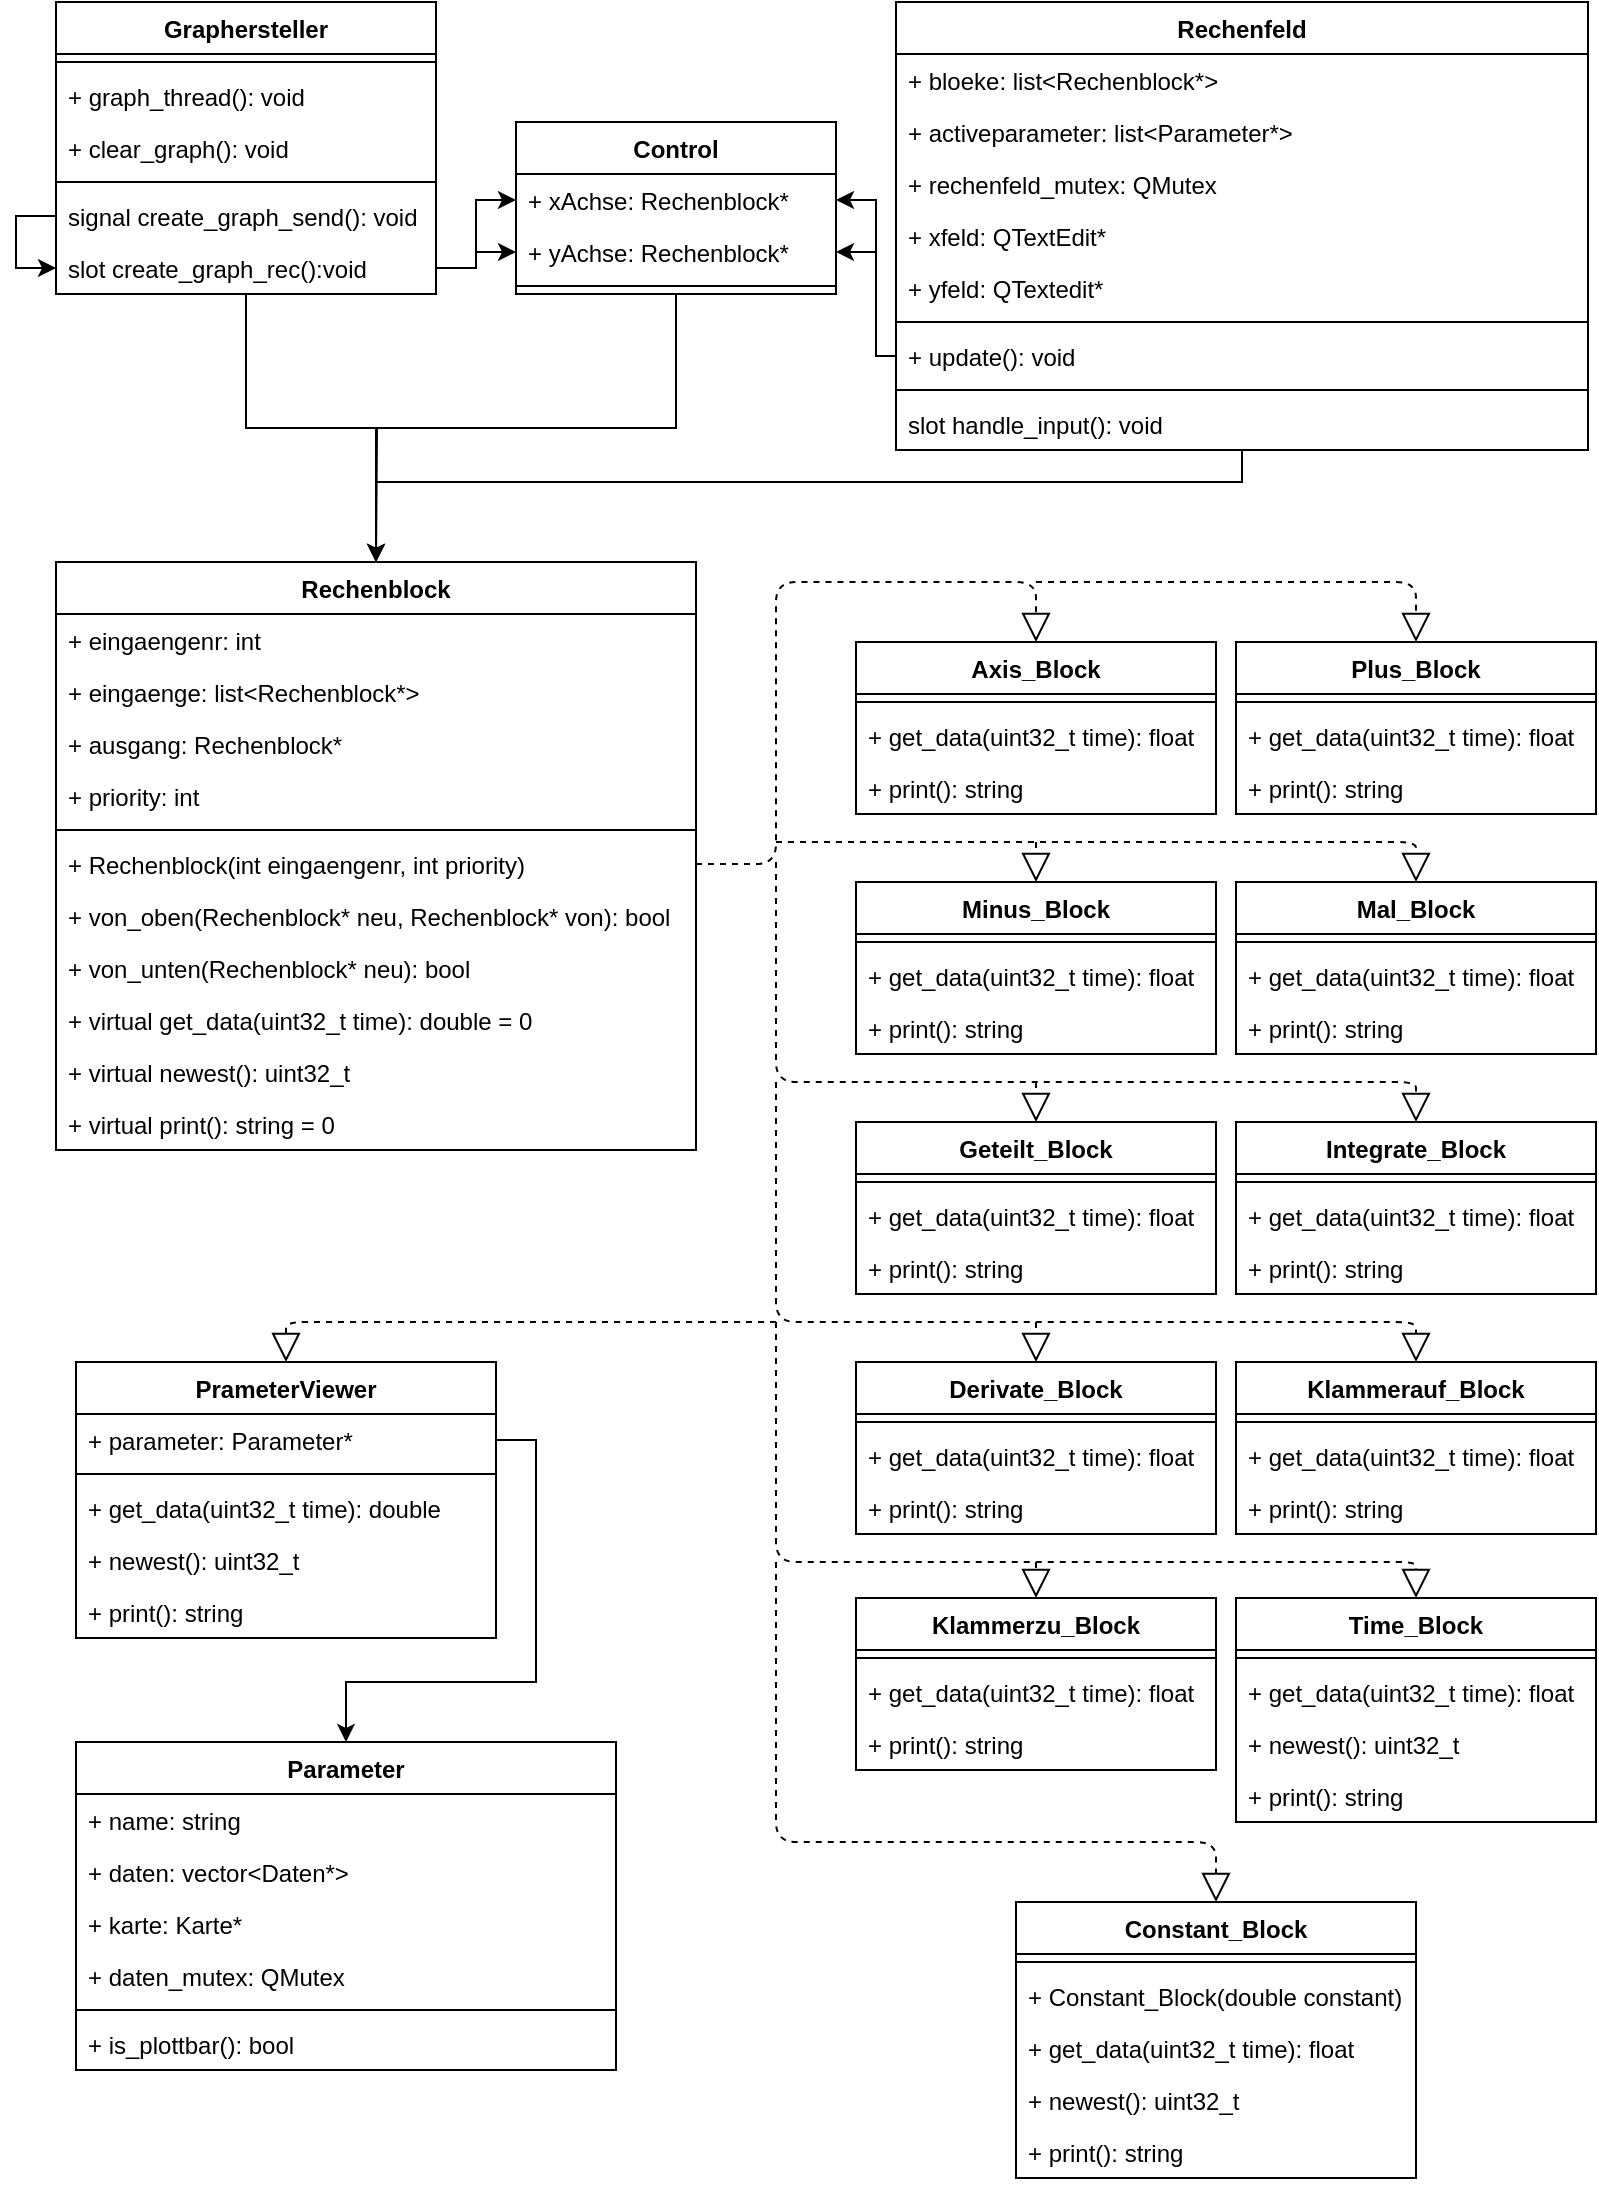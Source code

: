 <mxfile version="13.6.5" type="device"><diagram id="C5RBs43oDa-KdzZeNtuy" name="Page-1"><mxGraphModel dx="3197" dy="1458" grid="1" gridSize="10" guides="1" tooltips="1" connect="1" arrows="1" fold="1" page="1" pageScale="1" pageWidth="827" pageHeight="1169" math="0" shadow="0"><root><mxCell id="WIyWlLk6GJQsqaUBKTNV-0"/><mxCell id="WIyWlLk6GJQsqaUBKTNV-1" parent="WIyWlLk6GJQsqaUBKTNV-0"/><mxCell id="ESOYP-pVh_iLvxQPpPSj-12" style="edgeStyle=orthogonalEdgeStyle;rounded=0;orthogonalLoop=1;jettySize=auto;html=1;entryX=0.5;entryY=0;entryDx=0;entryDy=0;" edge="1" parent="WIyWlLk6GJQsqaUBKTNV-1" source="IA8mLYo22IP26jNkDKue-71" target="IA8mLYo22IP26jNkDKue-170"><mxGeometry relative="1" as="geometry"/></mxCell><mxCell id="IA8mLYo22IP26jNkDKue-71" value="Graphersteller" style="swimlane;fontStyle=1;align=center;verticalAlign=top;childLayout=stackLayout;horizontal=1;startSize=26;horizontalStack=0;resizeParent=1;resizeParentMax=0;resizeLast=0;collapsible=1;marginBottom=0;" parent="WIyWlLk6GJQsqaUBKTNV-1" vertex="1"><mxGeometry x="-800" y="40" width="190" height="146" as="geometry"/></mxCell><mxCell id="IA8mLYo22IP26jNkDKue-73" value="" style="line;strokeWidth=1;fillColor=none;align=left;verticalAlign=middle;spacingTop=-1;spacingLeft=3;spacingRight=3;rotatable=0;labelPosition=right;points=[];portConstraint=eastwest;" parent="IA8mLYo22IP26jNkDKue-71" vertex="1"><mxGeometry y="26" width="190" height="8" as="geometry"/></mxCell><mxCell id="IA8mLYo22IP26jNkDKue-78" value="+ graph_thread(): void" style="text;strokeColor=none;fillColor=none;align=left;verticalAlign=top;spacingLeft=4;spacingRight=4;overflow=hidden;rotatable=0;points=[[0,0.5],[1,0.5]];portConstraint=eastwest;" parent="IA8mLYo22IP26jNkDKue-71" vertex="1"><mxGeometry y="34" width="190" height="26" as="geometry"/></mxCell><mxCell id="IA8mLYo22IP26jNkDKue-74" value="+ clear_graph(): void" style="text;strokeColor=none;fillColor=none;align=left;verticalAlign=top;spacingLeft=4;spacingRight=4;overflow=hidden;rotatable=0;points=[[0,0.5],[1,0.5]];portConstraint=eastwest;" parent="IA8mLYo22IP26jNkDKue-71" vertex="1"><mxGeometry y="60" width="190" height="26" as="geometry"/></mxCell><mxCell id="IA8mLYo22IP26jNkDKue-75" value="" style="line;strokeWidth=1;fillColor=none;align=left;verticalAlign=middle;spacingTop=-1;spacingLeft=3;spacingRight=3;rotatable=0;labelPosition=right;points=[];portConstraint=eastwest;" parent="IA8mLYo22IP26jNkDKue-71" vertex="1"><mxGeometry y="86" width="190" height="8" as="geometry"/></mxCell><mxCell id="ESOYP-pVh_iLvxQPpPSj-6" style="edgeStyle=orthogonalEdgeStyle;rounded=0;orthogonalLoop=1;jettySize=auto;html=1;entryX=0;entryY=0.5;entryDx=0;entryDy=0;" edge="1" parent="IA8mLYo22IP26jNkDKue-71" source="IA8mLYo22IP26jNkDKue-76" target="IA8mLYo22IP26jNkDKue-77"><mxGeometry relative="1" as="geometry"><Array as="points"><mxPoint x="-20" y="107"/><mxPoint x="-20" y="133"/></Array></mxGeometry></mxCell><mxCell id="IA8mLYo22IP26jNkDKue-76" value="signal create_graph_send(): void" style="text;strokeColor=none;fillColor=none;align=left;verticalAlign=top;spacingLeft=4;spacingRight=4;overflow=hidden;rotatable=0;points=[[0,0.5],[1,0.5]];portConstraint=eastwest;" parent="IA8mLYo22IP26jNkDKue-71" vertex="1"><mxGeometry y="94" width="190" height="26" as="geometry"/></mxCell><mxCell id="IA8mLYo22IP26jNkDKue-77" value="slot create_graph_rec():void" style="text;strokeColor=none;fillColor=none;align=left;verticalAlign=top;spacingLeft=4;spacingRight=4;overflow=hidden;rotatable=0;points=[[0,0.5],[1,0.5]];portConstraint=eastwest;" parent="IA8mLYo22IP26jNkDKue-71" vertex="1"><mxGeometry y="120" width="190" height="26" as="geometry"/></mxCell><mxCell id="ESOYP-pVh_iLvxQPpPSj-13" style="edgeStyle=orthogonalEdgeStyle;rounded=0;orthogonalLoop=1;jettySize=auto;html=1;exitX=0.5;exitY=1;exitDx=0;exitDy=0;" edge="1" parent="WIyWlLk6GJQsqaUBKTNV-1" source="ESOYP-pVh_iLvxQPpPSj-0"><mxGeometry relative="1" as="geometry"><mxPoint x="-640" y="320" as="targetPoint"/></mxGeometry></mxCell><mxCell id="ESOYP-pVh_iLvxQPpPSj-0" value="Control" style="swimlane;fontStyle=1;align=center;verticalAlign=top;childLayout=stackLayout;horizontal=1;startSize=26;horizontalStack=0;resizeParent=1;resizeParentMax=0;resizeLast=0;collapsible=1;marginBottom=0;" vertex="1" parent="WIyWlLk6GJQsqaUBKTNV-1"><mxGeometry x="-570" y="100" width="160" height="86" as="geometry"/></mxCell><mxCell id="ESOYP-pVh_iLvxQPpPSj-1" value="+ xAchse: Rechenblock*" style="text;strokeColor=none;fillColor=none;align=left;verticalAlign=top;spacingLeft=4;spacingRight=4;overflow=hidden;rotatable=0;points=[[0,0.5],[1,0.5]];portConstraint=eastwest;" vertex="1" parent="ESOYP-pVh_iLvxQPpPSj-0"><mxGeometry y="26" width="160" height="26" as="geometry"/></mxCell><mxCell id="ESOYP-pVh_iLvxQPpPSj-4" value="+ yAchse: Rechenblock*" style="text;strokeColor=none;fillColor=none;align=left;verticalAlign=top;spacingLeft=4;spacingRight=4;overflow=hidden;rotatable=0;points=[[0,0.5],[1,0.5]];portConstraint=eastwest;" vertex="1" parent="ESOYP-pVh_iLvxQPpPSj-0"><mxGeometry y="52" width="160" height="26" as="geometry"/></mxCell><mxCell id="ESOYP-pVh_iLvxQPpPSj-2" value="" style="line;strokeWidth=1;fillColor=none;align=left;verticalAlign=middle;spacingTop=-1;spacingLeft=3;spacingRight=3;rotatable=0;labelPosition=right;points=[];portConstraint=eastwest;" vertex="1" parent="ESOYP-pVh_iLvxQPpPSj-0"><mxGeometry y="78" width="160" height="8" as="geometry"/></mxCell><mxCell id="ESOYP-pVh_iLvxQPpPSj-14" style="edgeStyle=orthogonalEdgeStyle;rounded=0;orthogonalLoop=1;jettySize=auto;html=1;entryX=0.5;entryY=0;entryDx=0;entryDy=0;" edge="1" parent="WIyWlLk6GJQsqaUBKTNV-1" source="IA8mLYo22IP26jNkDKue-180" target="IA8mLYo22IP26jNkDKue-170"><mxGeometry relative="1" as="geometry"><Array as="points"><mxPoint x="-207" y="280"/><mxPoint x="-640" y="280"/></Array></mxGeometry></mxCell><mxCell id="IA8mLYo22IP26jNkDKue-180" value="Rechenfeld" style="swimlane;fontStyle=1;align=center;verticalAlign=top;childLayout=stackLayout;horizontal=1;startSize=26;horizontalStack=0;resizeParent=1;resizeParentMax=0;resizeLast=0;collapsible=1;marginBottom=0;" parent="WIyWlLk6GJQsqaUBKTNV-1" vertex="1"><mxGeometry x="-380" y="40" width="346" height="224" as="geometry"/></mxCell><mxCell id="IA8mLYo22IP26jNkDKue-184" value="+ bloeke: list&lt;Rechenblock*&gt;" style="text;strokeColor=none;fillColor=none;align=left;verticalAlign=top;spacingLeft=4;spacingRight=4;overflow=hidden;rotatable=0;points=[[0,0.5],[1,0.5]];portConstraint=eastwest;" parent="IA8mLYo22IP26jNkDKue-180" vertex="1"><mxGeometry y="26" width="346" height="26" as="geometry"/></mxCell><mxCell id="IA8mLYo22IP26jNkDKue-186" value="+ activeparameter: list&lt;Parameter*&gt;" style="text;strokeColor=none;fillColor=none;align=left;verticalAlign=top;spacingLeft=4;spacingRight=4;overflow=hidden;rotatable=0;points=[[0,0.5],[1,0.5]];portConstraint=eastwest;" parent="IA8mLYo22IP26jNkDKue-180" vertex="1"><mxGeometry y="52" width="346" height="26" as="geometry"/></mxCell><mxCell id="IA8mLYo22IP26jNkDKue-185" value="+ rechenfeld_mutex: QMutex" style="text;strokeColor=none;fillColor=none;align=left;verticalAlign=top;spacingLeft=4;spacingRight=4;overflow=hidden;rotatable=0;points=[[0,0.5],[1,0.5]];portConstraint=eastwest;" parent="IA8mLYo22IP26jNkDKue-180" vertex="1"><mxGeometry y="78" width="346" height="26" as="geometry"/></mxCell><mxCell id="IA8mLYo22IP26jNkDKue-187" value="+ xfeld: QTextEdit*" style="text;strokeColor=none;fillColor=none;align=left;verticalAlign=top;spacingLeft=4;spacingRight=4;overflow=hidden;rotatable=0;points=[[0,0.5],[1,0.5]];portConstraint=eastwest;" parent="IA8mLYo22IP26jNkDKue-180" vertex="1"><mxGeometry y="104" width="346" height="26" as="geometry"/></mxCell><mxCell id="IA8mLYo22IP26jNkDKue-181" value="+ yfeld: QTextedit*" style="text;strokeColor=none;fillColor=none;align=left;verticalAlign=top;spacingLeft=4;spacingRight=4;overflow=hidden;rotatable=0;points=[[0,0.5],[1,0.5]];portConstraint=eastwest;" parent="IA8mLYo22IP26jNkDKue-180" vertex="1"><mxGeometry y="130" width="346" height="26" as="geometry"/></mxCell><mxCell id="IA8mLYo22IP26jNkDKue-182" value="" style="line;strokeWidth=1;fillColor=none;align=left;verticalAlign=middle;spacingTop=-1;spacingLeft=3;spacingRight=3;rotatable=0;labelPosition=right;points=[];portConstraint=eastwest;" parent="IA8mLYo22IP26jNkDKue-180" vertex="1"><mxGeometry y="156" width="346" height="8" as="geometry"/></mxCell><mxCell id="IA8mLYo22IP26jNkDKue-183" value="+ update(): void" style="text;strokeColor=none;fillColor=none;align=left;verticalAlign=top;spacingLeft=4;spacingRight=4;overflow=hidden;rotatable=0;points=[[0,0.5],[1,0.5]];portConstraint=eastwest;" parent="IA8mLYo22IP26jNkDKue-180" vertex="1"><mxGeometry y="164" width="346" height="26" as="geometry"/></mxCell><mxCell id="IA8mLYo22IP26jNkDKue-188" value="" style="line;strokeWidth=1;fillColor=none;align=left;verticalAlign=middle;spacingTop=-1;spacingLeft=3;spacingRight=3;rotatable=0;labelPosition=right;points=[];portConstraint=eastwest;" parent="IA8mLYo22IP26jNkDKue-180" vertex="1"><mxGeometry y="190" width="346" height="8" as="geometry"/></mxCell><mxCell id="IA8mLYo22IP26jNkDKue-189" value="slot handle_input(): void" style="text;strokeColor=none;fillColor=none;align=left;verticalAlign=top;spacingLeft=4;spacingRight=4;overflow=hidden;rotatable=0;points=[[0,0.5],[1,0.5]];portConstraint=eastwest;" parent="IA8mLYo22IP26jNkDKue-180" vertex="1"><mxGeometry y="198" width="346" height="26" as="geometry"/></mxCell><mxCell id="IA8mLYo22IP26jNkDKue-170" value="Rechenblock" style="swimlane;fontStyle=1;align=center;verticalAlign=top;childLayout=stackLayout;horizontal=1;startSize=26;horizontalStack=0;resizeParent=1;resizeParentMax=0;resizeLast=0;collapsible=1;marginBottom=0;" parent="WIyWlLk6GJQsqaUBKTNV-1" vertex="1"><mxGeometry x="-800" y="320" width="320" height="294" as="geometry"/></mxCell><mxCell id="IA8mLYo22IP26jNkDKue-174" value="+ eingaengenr: int" style="text;strokeColor=none;fillColor=none;align=left;verticalAlign=top;spacingLeft=4;spacingRight=4;overflow=hidden;rotatable=0;points=[[0,0.5],[1,0.5]];portConstraint=eastwest;" parent="IA8mLYo22IP26jNkDKue-170" vertex="1"><mxGeometry y="26" width="320" height="26" as="geometry"/></mxCell><mxCell id="IA8mLYo22IP26jNkDKue-175" value="+ eingaenge: list&lt;Rechenblock*&gt;" style="text;strokeColor=none;fillColor=none;align=left;verticalAlign=top;spacingLeft=4;spacingRight=4;overflow=hidden;rotatable=0;points=[[0,0.5],[1,0.5]];portConstraint=eastwest;" parent="IA8mLYo22IP26jNkDKue-170" vertex="1"><mxGeometry y="52" width="320" height="26" as="geometry"/></mxCell><mxCell id="IA8mLYo22IP26jNkDKue-171" value="+ ausgang: Rechenblock*" style="text;strokeColor=none;fillColor=none;align=left;verticalAlign=top;spacingLeft=4;spacingRight=4;overflow=hidden;rotatable=0;points=[[0,0.5],[1,0.5]];portConstraint=eastwest;" parent="IA8mLYo22IP26jNkDKue-170" vertex="1"><mxGeometry y="78" width="320" height="26" as="geometry"/></mxCell><mxCell id="RLd-ZXanUbpIq3tWcmab-4" value="+ priority: int" style="text;strokeColor=none;fillColor=none;align=left;verticalAlign=top;spacingLeft=4;spacingRight=4;overflow=hidden;rotatable=0;points=[[0,0.5],[1,0.5]];portConstraint=eastwest;" parent="IA8mLYo22IP26jNkDKue-170" vertex="1"><mxGeometry y="104" width="320" height="26" as="geometry"/></mxCell><mxCell id="IA8mLYo22IP26jNkDKue-172" value="" style="line;strokeWidth=1;fillColor=none;align=left;verticalAlign=middle;spacingTop=-1;spacingLeft=3;spacingRight=3;rotatable=0;labelPosition=right;points=[];portConstraint=eastwest;" parent="IA8mLYo22IP26jNkDKue-170" vertex="1"><mxGeometry y="130" width="320" height="8" as="geometry"/></mxCell><mxCell id="RLd-ZXanUbpIq3tWcmab-5" value="+ Rechenblock(int eingaengenr, int priority)" style="text;strokeColor=none;fillColor=none;align=left;verticalAlign=top;spacingLeft=4;spacingRight=4;overflow=hidden;rotatable=0;points=[[0,0.5],[1,0.5]];portConstraint=eastwest;" parent="IA8mLYo22IP26jNkDKue-170" vertex="1"><mxGeometry y="138" width="320" height="26" as="geometry"/></mxCell><mxCell id="IA8mLYo22IP26jNkDKue-173" value="+ von_oben(Rechenblock* neu, Rechenblock* von): bool" style="text;strokeColor=none;fillColor=none;align=left;verticalAlign=top;spacingLeft=4;spacingRight=4;overflow=hidden;rotatable=0;points=[[0,0.5],[1,0.5]];portConstraint=eastwest;" parent="IA8mLYo22IP26jNkDKue-170" vertex="1"><mxGeometry y="164" width="320" height="26" as="geometry"/></mxCell><mxCell id="IA8mLYo22IP26jNkDKue-178" value="+ von_unten(Rechenblock* neu): bool" style="text;strokeColor=none;fillColor=none;align=left;verticalAlign=top;spacingLeft=4;spacingRight=4;overflow=hidden;rotatable=0;points=[[0,0.5],[1,0.5]];portConstraint=eastwest;" parent="IA8mLYo22IP26jNkDKue-170" vertex="1"><mxGeometry y="190" width="320" height="26" as="geometry"/></mxCell><mxCell id="IA8mLYo22IP26jNkDKue-177" value="+ virtual get_data(uint32_t time): double = 0" style="text;strokeColor=none;fillColor=none;align=left;verticalAlign=top;spacingLeft=4;spacingRight=4;overflow=hidden;rotatable=0;points=[[0,0.5],[1,0.5]];portConstraint=eastwest;" parent="IA8mLYo22IP26jNkDKue-170" vertex="1"><mxGeometry y="216" width="320" height="26" as="geometry"/></mxCell><mxCell id="IA8mLYo22IP26jNkDKue-179" value="+ virtual newest(): uint32_t" style="text;strokeColor=none;fillColor=none;align=left;verticalAlign=top;spacingLeft=4;spacingRight=4;overflow=hidden;rotatable=0;points=[[0,0.5],[1,0.5]];portConstraint=eastwest;" parent="IA8mLYo22IP26jNkDKue-170" vertex="1"><mxGeometry y="242" width="320" height="26" as="geometry"/></mxCell><mxCell id="IA8mLYo22IP26jNkDKue-176" value="+ virtual print(): string = 0" style="text;strokeColor=none;fillColor=none;align=left;verticalAlign=top;spacingLeft=4;spacingRight=4;overflow=hidden;rotatable=0;points=[[0,0.5],[1,0.5]];portConstraint=eastwest;" parent="IA8mLYo22IP26jNkDKue-170" vertex="1"><mxGeometry y="268" width="320" height="26" as="geometry"/></mxCell><mxCell id="RLd-ZXanUbpIq3tWcmab-0" value="Axis_Block" style="swimlane;fontStyle=1;align=center;verticalAlign=top;childLayout=stackLayout;horizontal=1;startSize=26;horizontalStack=0;resizeParent=1;resizeParentMax=0;resizeLast=0;collapsible=1;marginBottom=0;" parent="WIyWlLk6GJQsqaUBKTNV-1" vertex="1"><mxGeometry x="-400" y="360" width="180" height="86" as="geometry"/></mxCell><mxCell id="RLd-ZXanUbpIq3tWcmab-2" value="" style="line;strokeWidth=1;fillColor=none;align=left;verticalAlign=middle;spacingTop=-1;spacingLeft=3;spacingRight=3;rotatable=0;labelPosition=right;points=[];portConstraint=eastwest;" parent="RLd-ZXanUbpIq3tWcmab-0" vertex="1"><mxGeometry y="26" width="180" height="8" as="geometry"/></mxCell><mxCell id="RLd-ZXanUbpIq3tWcmab-3" value="+ get_data(uint32_t time): float" style="text;strokeColor=none;fillColor=none;align=left;verticalAlign=top;spacingLeft=4;spacingRight=4;overflow=hidden;rotatable=0;points=[[0,0.5],[1,0.5]];portConstraint=eastwest;" parent="RLd-ZXanUbpIq3tWcmab-0" vertex="1"><mxGeometry y="34" width="180" height="26" as="geometry"/></mxCell><mxCell id="RLd-ZXanUbpIq3tWcmab-6" value="+ print(): string" style="text;strokeColor=none;fillColor=none;align=left;verticalAlign=top;spacingLeft=4;spacingRight=4;overflow=hidden;rotatable=0;points=[[0,0.5],[1,0.5]];portConstraint=eastwest;" parent="RLd-ZXanUbpIq3tWcmab-0" vertex="1"><mxGeometry y="60" width="180" height="26" as="geometry"/></mxCell><mxCell id="RLd-ZXanUbpIq3tWcmab-7" value="Plus_Block" style="swimlane;fontStyle=1;align=center;verticalAlign=top;childLayout=stackLayout;horizontal=1;startSize=26;horizontalStack=0;resizeParent=1;resizeParentMax=0;resizeLast=0;collapsible=1;marginBottom=0;" parent="WIyWlLk6GJQsqaUBKTNV-1" vertex="1"><mxGeometry x="-210" y="360" width="180" height="86" as="geometry"/></mxCell><mxCell id="RLd-ZXanUbpIq3tWcmab-8" value="" style="line;strokeWidth=1;fillColor=none;align=left;verticalAlign=middle;spacingTop=-1;spacingLeft=3;spacingRight=3;rotatable=0;labelPosition=right;points=[];portConstraint=eastwest;" parent="RLd-ZXanUbpIq3tWcmab-7" vertex="1"><mxGeometry y="26" width="180" height="8" as="geometry"/></mxCell><mxCell id="RLd-ZXanUbpIq3tWcmab-9" value="+ get_data(uint32_t time): float" style="text;strokeColor=none;fillColor=none;align=left;verticalAlign=top;spacingLeft=4;spacingRight=4;overflow=hidden;rotatable=0;points=[[0,0.5],[1,0.5]];portConstraint=eastwest;" parent="RLd-ZXanUbpIq3tWcmab-7" vertex="1"><mxGeometry y="34" width="180" height="26" as="geometry"/></mxCell><mxCell id="RLd-ZXanUbpIq3tWcmab-10" value="+ print(): string" style="text;strokeColor=none;fillColor=none;align=left;verticalAlign=top;spacingLeft=4;spacingRight=4;overflow=hidden;rotatable=0;points=[[0,0.5],[1,0.5]];portConstraint=eastwest;" parent="RLd-ZXanUbpIq3tWcmab-7" vertex="1"><mxGeometry y="60" width="180" height="26" as="geometry"/></mxCell><mxCell id="RLd-ZXanUbpIq3tWcmab-11" value="Minus_Block" style="swimlane;fontStyle=1;align=center;verticalAlign=top;childLayout=stackLayout;horizontal=1;startSize=26;horizontalStack=0;resizeParent=1;resizeParentMax=0;resizeLast=0;collapsible=1;marginBottom=0;" parent="WIyWlLk6GJQsqaUBKTNV-1" vertex="1"><mxGeometry x="-400" y="480" width="180" height="86" as="geometry"/></mxCell><mxCell id="RLd-ZXanUbpIq3tWcmab-12" value="" style="line;strokeWidth=1;fillColor=none;align=left;verticalAlign=middle;spacingTop=-1;spacingLeft=3;spacingRight=3;rotatable=0;labelPosition=right;points=[];portConstraint=eastwest;" parent="RLd-ZXanUbpIq3tWcmab-11" vertex="1"><mxGeometry y="26" width="180" height="8" as="geometry"/></mxCell><mxCell id="RLd-ZXanUbpIq3tWcmab-13" value="+ get_data(uint32_t time): float" style="text;strokeColor=none;fillColor=none;align=left;verticalAlign=top;spacingLeft=4;spacingRight=4;overflow=hidden;rotatable=0;points=[[0,0.5],[1,0.5]];portConstraint=eastwest;" parent="RLd-ZXanUbpIq3tWcmab-11" vertex="1"><mxGeometry y="34" width="180" height="26" as="geometry"/></mxCell><mxCell id="RLd-ZXanUbpIq3tWcmab-14" value="+ print(): string" style="text;strokeColor=none;fillColor=none;align=left;verticalAlign=top;spacingLeft=4;spacingRight=4;overflow=hidden;rotatable=0;points=[[0,0.5],[1,0.5]];portConstraint=eastwest;" parent="RLd-ZXanUbpIq3tWcmab-11" vertex="1"><mxGeometry y="60" width="180" height="26" as="geometry"/></mxCell><mxCell id="RLd-ZXanUbpIq3tWcmab-15" value="Mal_Block" style="swimlane;fontStyle=1;align=center;verticalAlign=top;childLayout=stackLayout;horizontal=1;startSize=26;horizontalStack=0;resizeParent=1;resizeParentMax=0;resizeLast=0;collapsible=1;marginBottom=0;" parent="WIyWlLk6GJQsqaUBKTNV-1" vertex="1"><mxGeometry x="-210" y="480" width="180" height="86" as="geometry"/></mxCell><mxCell id="RLd-ZXanUbpIq3tWcmab-16" value="" style="line;strokeWidth=1;fillColor=none;align=left;verticalAlign=middle;spacingTop=-1;spacingLeft=3;spacingRight=3;rotatable=0;labelPosition=right;points=[];portConstraint=eastwest;" parent="RLd-ZXanUbpIq3tWcmab-15" vertex="1"><mxGeometry y="26" width="180" height="8" as="geometry"/></mxCell><mxCell id="RLd-ZXanUbpIq3tWcmab-17" value="+ get_data(uint32_t time): float" style="text;strokeColor=none;fillColor=none;align=left;verticalAlign=top;spacingLeft=4;spacingRight=4;overflow=hidden;rotatable=0;points=[[0,0.5],[1,0.5]];portConstraint=eastwest;" parent="RLd-ZXanUbpIq3tWcmab-15" vertex="1"><mxGeometry y="34" width="180" height="26" as="geometry"/></mxCell><mxCell id="RLd-ZXanUbpIq3tWcmab-18" value="+ print(): string" style="text;strokeColor=none;fillColor=none;align=left;verticalAlign=top;spacingLeft=4;spacingRight=4;overflow=hidden;rotatable=0;points=[[0,0.5],[1,0.5]];portConstraint=eastwest;" parent="RLd-ZXanUbpIq3tWcmab-15" vertex="1"><mxGeometry y="60" width="180" height="26" as="geometry"/></mxCell><mxCell id="RLd-ZXanUbpIq3tWcmab-19" value="Geteilt_Block" style="swimlane;fontStyle=1;align=center;verticalAlign=top;childLayout=stackLayout;horizontal=1;startSize=26;horizontalStack=0;resizeParent=1;resizeParentMax=0;resizeLast=0;collapsible=1;marginBottom=0;" parent="WIyWlLk6GJQsqaUBKTNV-1" vertex="1"><mxGeometry x="-400" y="600" width="180" height="86" as="geometry"/></mxCell><mxCell id="RLd-ZXanUbpIq3tWcmab-20" value="" style="line;strokeWidth=1;fillColor=none;align=left;verticalAlign=middle;spacingTop=-1;spacingLeft=3;spacingRight=3;rotatable=0;labelPosition=right;points=[];portConstraint=eastwest;" parent="RLd-ZXanUbpIq3tWcmab-19" vertex="1"><mxGeometry y="26" width="180" height="8" as="geometry"/></mxCell><mxCell id="RLd-ZXanUbpIq3tWcmab-21" value="+ get_data(uint32_t time): float" style="text;strokeColor=none;fillColor=none;align=left;verticalAlign=top;spacingLeft=4;spacingRight=4;overflow=hidden;rotatable=0;points=[[0,0.5],[1,0.5]];portConstraint=eastwest;" parent="RLd-ZXanUbpIq3tWcmab-19" vertex="1"><mxGeometry y="34" width="180" height="26" as="geometry"/></mxCell><mxCell id="RLd-ZXanUbpIq3tWcmab-22" value="+ print(): string" style="text;strokeColor=none;fillColor=none;align=left;verticalAlign=top;spacingLeft=4;spacingRight=4;overflow=hidden;rotatable=0;points=[[0,0.5],[1,0.5]];portConstraint=eastwest;" parent="RLd-ZXanUbpIq3tWcmab-19" vertex="1"><mxGeometry y="60" width="180" height="26" as="geometry"/></mxCell><mxCell id="RLd-ZXanUbpIq3tWcmab-35" value="Integrate_Block" style="swimlane;fontStyle=1;align=center;verticalAlign=top;childLayout=stackLayout;horizontal=1;startSize=26;horizontalStack=0;resizeParent=1;resizeParentMax=0;resizeLast=0;collapsible=1;marginBottom=0;" parent="WIyWlLk6GJQsqaUBKTNV-1" vertex="1"><mxGeometry x="-210" y="600" width="180" height="86" as="geometry"/></mxCell><mxCell id="RLd-ZXanUbpIq3tWcmab-36" value="" style="line;strokeWidth=1;fillColor=none;align=left;verticalAlign=middle;spacingTop=-1;spacingLeft=3;spacingRight=3;rotatable=0;labelPosition=right;points=[];portConstraint=eastwest;" parent="RLd-ZXanUbpIq3tWcmab-35" vertex="1"><mxGeometry y="26" width="180" height="8" as="geometry"/></mxCell><mxCell id="RLd-ZXanUbpIq3tWcmab-37" value="+ get_data(uint32_t time): float" style="text;strokeColor=none;fillColor=none;align=left;verticalAlign=top;spacingLeft=4;spacingRight=4;overflow=hidden;rotatable=0;points=[[0,0.5],[1,0.5]];portConstraint=eastwest;" parent="RLd-ZXanUbpIq3tWcmab-35" vertex="1"><mxGeometry y="34" width="180" height="26" as="geometry"/></mxCell><mxCell id="RLd-ZXanUbpIq3tWcmab-38" value="+ print(): string" style="text;strokeColor=none;fillColor=none;align=left;verticalAlign=top;spacingLeft=4;spacingRight=4;overflow=hidden;rotatable=0;points=[[0,0.5],[1,0.5]];portConstraint=eastwest;" parent="RLd-ZXanUbpIq3tWcmab-35" vertex="1"><mxGeometry y="60" width="180" height="26" as="geometry"/></mxCell><mxCell id="RLd-ZXanUbpIq3tWcmab-31" value="Derivate_Block" style="swimlane;fontStyle=1;align=center;verticalAlign=top;childLayout=stackLayout;horizontal=1;startSize=26;horizontalStack=0;resizeParent=1;resizeParentMax=0;resizeLast=0;collapsible=1;marginBottom=0;" parent="WIyWlLk6GJQsqaUBKTNV-1" vertex="1"><mxGeometry x="-400" y="720" width="180" height="86" as="geometry"/></mxCell><mxCell id="RLd-ZXanUbpIq3tWcmab-32" value="" style="line;strokeWidth=1;fillColor=none;align=left;verticalAlign=middle;spacingTop=-1;spacingLeft=3;spacingRight=3;rotatable=0;labelPosition=right;points=[];portConstraint=eastwest;" parent="RLd-ZXanUbpIq3tWcmab-31" vertex="1"><mxGeometry y="26" width="180" height="8" as="geometry"/></mxCell><mxCell id="RLd-ZXanUbpIq3tWcmab-33" value="+ get_data(uint32_t time): float" style="text;strokeColor=none;fillColor=none;align=left;verticalAlign=top;spacingLeft=4;spacingRight=4;overflow=hidden;rotatable=0;points=[[0,0.5],[1,0.5]];portConstraint=eastwest;" parent="RLd-ZXanUbpIq3tWcmab-31" vertex="1"><mxGeometry y="34" width="180" height="26" as="geometry"/></mxCell><mxCell id="RLd-ZXanUbpIq3tWcmab-34" value="+ print(): string" style="text;strokeColor=none;fillColor=none;align=left;verticalAlign=top;spacingLeft=4;spacingRight=4;overflow=hidden;rotatable=0;points=[[0,0.5],[1,0.5]];portConstraint=eastwest;" parent="RLd-ZXanUbpIq3tWcmab-31" vertex="1"><mxGeometry y="60" width="180" height="26" as="geometry"/></mxCell><mxCell id="RLd-ZXanUbpIq3tWcmab-42" value="Klammerauf_Block" style="swimlane;fontStyle=1;align=center;verticalAlign=top;childLayout=stackLayout;horizontal=1;startSize=26;horizontalStack=0;resizeParent=1;resizeParentMax=0;resizeLast=0;collapsible=1;marginBottom=0;" parent="WIyWlLk6GJQsqaUBKTNV-1" vertex="1"><mxGeometry x="-210" y="720" width="180" height="86" as="geometry"/></mxCell><mxCell id="RLd-ZXanUbpIq3tWcmab-43" value="" style="line;strokeWidth=1;fillColor=none;align=left;verticalAlign=middle;spacingTop=-1;spacingLeft=3;spacingRight=3;rotatable=0;labelPosition=right;points=[];portConstraint=eastwest;" parent="RLd-ZXanUbpIq3tWcmab-42" vertex="1"><mxGeometry y="26" width="180" height="8" as="geometry"/></mxCell><mxCell id="RLd-ZXanUbpIq3tWcmab-44" value="+ get_data(uint32_t time): float" style="text;strokeColor=none;fillColor=none;align=left;verticalAlign=top;spacingLeft=4;spacingRight=4;overflow=hidden;rotatable=0;points=[[0,0.5],[1,0.5]];portConstraint=eastwest;" parent="RLd-ZXanUbpIq3tWcmab-42" vertex="1"><mxGeometry y="34" width="180" height="26" as="geometry"/></mxCell><mxCell id="RLd-ZXanUbpIq3tWcmab-45" value="+ print(): string" style="text;strokeColor=none;fillColor=none;align=left;verticalAlign=top;spacingLeft=4;spacingRight=4;overflow=hidden;rotatable=0;points=[[0,0.5],[1,0.5]];portConstraint=eastwest;" parent="RLd-ZXanUbpIq3tWcmab-42" vertex="1"><mxGeometry y="60" width="180" height="26" as="geometry"/></mxCell><mxCell id="RLd-ZXanUbpIq3tWcmab-46" value="Klammerzu_Block" style="swimlane;fontStyle=1;align=center;verticalAlign=top;childLayout=stackLayout;horizontal=1;startSize=26;horizontalStack=0;resizeParent=1;resizeParentMax=0;resizeLast=0;collapsible=1;marginBottom=0;" parent="WIyWlLk6GJQsqaUBKTNV-1" vertex="1"><mxGeometry x="-400" y="838" width="180" height="86" as="geometry"/></mxCell><mxCell id="RLd-ZXanUbpIq3tWcmab-47" value="" style="line;strokeWidth=1;fillColor=none;align=left;verticalAlign=middle;spacingTop=-1;spacingLeft=3;spacingRight=3;rotatable=0;labelPosition=right;points=[];portConstraint=eastwest;" parent="RLd-ZXanUbpIq3tWcmab-46" vertex="1"><mxGeometry y="26" width="180" height="8" as="geometry"/></mxCell><mxCell id="RLd-ZXanUbpIq3tWcmab-48" value="+ get_data(uint32_t time): float" style="text;strokeColor=none;fillColor=none;align=left;verticalAlign=top;spacingLeft=4;spacingRight=4;overflow=hidden;rotatable=0;points=[[0,0.5],[1,0.5]];portConstraint=eastwest;" parent="RLd-ZXanUbpIq3tWcmab-46" vertex="1"><mxGeometry y="34" width="180" height="26" as="geometry"/></mxCell><mxCell id="RLd-ZXanUbpIq3tWcmab-49" value="+ print(): string" style="text;strokeColor=none;fillColor=none;align=left;verticalAlign=top;spacingLeft=4;spacingRight=4;overflow=hidden;rotatable=0;points=[[0,0.5],[1,0.5]];portConstraint=eastwest;" parent="RLd-ZXanUbpIq3tWcmab-46" vertex="1"><mxGeometry y="60" width="180" height="26" as="geometry"/></mxCell><mxCell id="RLd-ZXanUbpIq3tWcmab-27" value="Time_Block" style="swimlane;fontStyle=1;align=center;verticalAlign=top;childLayout=stackLayout;horizontal=1;startSize=26;horizontalStack=0;resizeParent=1;resizeParentMax=0;resizeLast=0;collapsible=1;marginBottom=0;" parent="WIyWlLk6GJQsqaUBKTNV-1" vertex="1"><mxGeometry x="-210" y="838" width="180" height="112" as="geometry"/></mxCell><mxCell id="RLd-ZXanUbpIq3tWcmab-28" value="" style="line;strokeWidth=1;fillColor=none;align=left;verticalAlign=middle;spacingTop=-1;spacingLeft=3;spacingRight=3;rotatable=0;labelPosition=right;points=[];portConstraint=eastwest;" parent="RLd-ZXanUbpIq3tWcmab-27" vertex="1"><mxGeometry y="26" width="180" height="8" as="geometry"/></mxCell><mxCell id="RLd-ZXanUbpIq3tWcmab-29" value="+ get_data(uint32_t time): float" style="text;strokeColor=none;fillColor=none;align=left;verticalAlign=top;spacingLeft=4;spacingRight=4;overflow=hidden;rotatable=0;points=[[0,0.5],[1,0.5]];portConstraint=eastwest;" parent="RLd-ZXanUbpIq3tWcmab-27" vertex="1"><mxGeometry y="34" width="180" height="26" as="geometry"/></mxCell><mxCell id="RLd-ZXanUbpIq3tWcmab-41" value="+ newest(): uint32_t" style="text;strokeColor=none;fillColor=none;align=left;verticalAlign=top;spacingLeft=4;spacingRight=4;overflow=hidden;rotatable=0;points=[[0,0.5],[1,0.5]];portConstraint=eastwest;" parent="RLd-ZXanUbpIq3tWcmab-27" vertex="1"><mxGeometry y="60" width="180" height="26" as="geometry"/></mxCell><mxCell id="RLd-ZXanUbpIq3tWcmab-30" value="+ print(): string" style="text;strokeColor=none;fillColor=none;align=left;verticalAlign=top;spacingLeft=4;spacingRight=4;overflow=hidden;rotatable=0;points=[[0,0.5],[1,0.5]];portConstraint=eastwest;" parent="RLd-ZXanUbpIq3tWcmab-27" vertex="1"><mxGeometry y="86" width="180" height="26" as="geometry"/></mxCell><mxCell id="ESOYP-pVh_iLvxQPpPSj-7" style="edgeStyle=orthogonalEdgeStyle;rounded=0;orthogonalLoop=1;jettySize=auto;html=1;entryX=0;entryY=0.5;entryDx=0;entryDy=0;" edge="1" parent="WIyWlLk6GJQsqaUBKTNV-1" source="IA8mLYo22IP26jNkDKue-77" target="ESOYP-pVh_iLvxQPpPSj-1"><mxGeometry relative="1" as="geometry"><mxPoint x="-670" y="270" as="targetPoint"/></mxGeometry></mxCell><mxCell id="ESOYP-pVh_iLvxQPpPSj-8" style="edgeStyle=orthogonalEdgeStyle;rounded=0;orthogonalLoop=1;jettySize=auto;html=1;entryX=0;entryY=0.5;entryDx=0;entryDy=0;" edge="1" parent="WIyWlLk6GJQsqaUBKTNV-1" source="IA8mLYo22IP26jNkDKue-77" target="ESOYP-pVh_iLvxQPpPSj-4"><mxGeometry relative="1" as="geometry"/></mxCell><mxCell id="ESOYP-pVh_iLvxQPpPSj-9" style="edgeStyle=orthogonalEdgeStyle;rounded=0;orthogonalLoop=1;jettySize=auto;html=1;entryX=1;entryY=0.5;entryDx=0;entryDy=0;" edge="1" parent="WIyWlLk6GJQsqaUBKTNV-1" source="IA8mLYo22IP26jNkDKue-183" target="ESOYP-pVh_iLvxQPpPSj-1"><mxGeometry relative="1" as="geometry"><Array as="points"><mxPoint x="-390" y="217"/><mxPoint x="-390" y="139"/></Array></mxGeometry></mxCell><mxCell id="ESOYP-pVh_iLvxQPpPSj-10" style="edgeStyle=orthogonalEdgeStyle;rounded=0;orthogonalLoop=1;jettySize=auto;html=1;entryX=1;entryY=0.5;entryDx=0;entryDy=0;" edge="1" parent="WIyWlLk6GJQsqaUBKTNV-1" source="IA8mLYo22IP26jNkDKue-183" target="ESOYP-pVh_iLvxQPpPSj-4"><mxGeometry relative="1" as="geometry"><Array as="points"><mxPoint x="-390" y="217"/><mxPoint x="-390" y="165"/></Array></mxGeometry></mxCell><mxCell id="RLd-ZXanUbpIq3tWcmab-23" value="Constant_Block" style="swimlane;fontStyle=1;align=center;verticalAlign=top;childLayout=stackLayout;horizontal=1;startSize=26;horizontalStack=0;resizeParent=1;resizeParentMax=0;resizeLast=0;collapsible=1;marginBottom=0;" parent="WIyWlLk6GJQsqaUBKTNV-1" vertex="1"><mxGeometry x="-320" y="990" width="200" height="138" as="geometry"><mxRectangle x="70" y="1520" width="120" height="26" as="alternateBounds"/></mxGeometry></mxCell><mxCell id="RLd-ZXanUbpIq3tWcmab-24" value="" style="line;strokeWidth=1;fillColor=none;align=left;verticalAlign=middle;spacingTop=-1;spacingLeft=3;spacingRight=3;rotatable=0;labelPosition=right;points=[];portConstraint=eastwest;" parent="RLd-ZXanUbpIq3tWcmab-23" vertex="1"><mxGeometry y="26" width="200" height="8" as="geometry"/></mxCell><mxCell id="RLd-ZXanUbpIq3tWcmab-39" value="+ Constant_Block(double constant)" style="text;strokeColor=none;fillColor=none;align=left;verticalAlign=top;spacingLeft=4;spacingRight=4;overflow=hidden;rotatable=0;points=[[0,0.5],[1,0.5]];portConstraint=eastwest;" parent="RLd-ZXanUbpIq3tWcmab-23" vertex="1"><mxGeometry y="34" width="200" height="26" as="geometry"/></mxCell><mxCell id="RLd-ZXanUbpIq3tWcmab-25" value="+ get_data(uint32_t time): float" style="text;strokeColor=none;fillColor=none;align=left;verticalAlign=top;spacingLeft=4;spacingRight=4;overflow=hidden;rotatable=0;points=[[0,0.5],[1,0.5]];portConstraint=eastwest;" parent="RLd-ZXanUbpIq3tWcmab-23" vertex="1"><mxGeometry y="60" width="200" height="26" as="geometry"/></mxCell><mxCell id="RLd-ZXanUbpIq3tWcmab-40" value="+ newest(): uint32_t" style="text;strokeColor=none;fillColor=none;align=left;verticalAlign=top;spacingLeft=4;spacingRight=4;overflow=hidden;rotatable=0;points=[[0,0.5],[1,0.5]];portConstraint=eastwest;" parent="RLd-ZXanUbpIq3tWcmab-23" vertex="1"><mxGeometry y="86" width="200" height="26" as="geometry"/></mxCell><mxCell id="RLd-ZXanUbpIq3tWcmab-26" value="+ print(): string" style="text;strokeColor=none;fillColor=none;align=left;verticalAlign=top;spacingLeft=4;spacingRight=4;overflow=hidden;rotatable=0;points=[[0,0.5],[1,0.5]];portConstraint=eastwest;" parent="RLd-ZXanUbpIq3tWcmab-23" vertex="1"><mxGeometry y="112" width="200" height="26" as="geometry"/></mxCell><mxCell id="IA8mLYo22IP26jNkDKue-130" value="Parameter" style="swimlane;fontStyle=1;align=center;verticalAlign=top;childLayout=stackLayout;horizontal=1;startSize=26;horizontalStack=0;resizeParent=1;resizeParentMax=0;resizeLast=0;collapsible=1;marginBottom=0;" parent="WIyWlLk6GJQsqaUBKTNV-1" vertex="1"><mxGeometry x="-790" y="910" width="270" height="164" as="geometry"/></mxCell><mxCell id="IA8mLYo22IP26jNkDKue-141" value="+ name: string" style="text;strokeColor=none;fillColor=none;align=left;verticalAlign=top;spacingLeft=4;spacingRight=4;overflow=hidden;rotatable=0;points=[[0,0.5],[1,0.5]];portConstraint=eastwest;" parent="IA8mLYo22IP26jNkDKue-130" vertex="1"><mxGeometry y="26" width="270" height="26" as="geometry"/></mxCell><mxCell id="IA8mLYo22IP26jNkDKue-135" value="+ daten: vector&lt;Daten*&gt;" style="text;strokeColor=none;fillColor=none;align=left;verticalAlign=top;spacingLeft=4;spacingRight=4;overflow=hidden;rotatable=0;points=[[0,0.5],[1,0.5]];portConstraint=eastwest;" parent="IA8mLYo22IP26jNkDKue-130" vertex="1"><mxGeometry y="52" width="270" height="26" as="geometry"/></mxCell><mxCell id="ESOYP-pVh_iLvxQPpPSj-11" value="+ karte: Karte*" style="text;strokeColor=none;fillColor=none;align=left;verticalAlign=top;spacingLeft=4;spacingRight=4;overflow=hidden;rotatable=0;points=[[0,0.5],[1,0.5]];portConstraint=eastwest;" vertex="1" parent="IA8mLYo22IP26jNkDKue-130"><mxGeometry y="78" width="270" height="26" as="geometry"/></mxCell><mxCell id="IA8mLYo22IP26jNkDKue-131" value="+ daten_mutex: QMutex" style="text;strokeColor=none;fillColor=none;align=left;verticalAlign=top;spacingLeft=4;spacingRight=4;overflow=hidden;rotatable=0;points=[[0,0.5],[1,0.5]];portConstraint=eastwest;" parent="IA8mLYo22IP26jNkDKue-130" vertex="1"><mxGeometry y="104" width="270" height="26" as="geometry"/></mxCell><mxCell id="IA8mLYo22IP26jNkDKue-132" value="" style="line;strokeWidth=1;fillColor=none;align=left;verticalAlign=middle;spacingTop=-1;spacingLeft=3;spacingRight=3;rotatable=0;labelPosition=right;points=[];portConstraint=eastwest;" parent="IA8mLYo22IP26jNkDKue-130" vertex="1"><mxGeometry y="130" width="270" height="8" as="geometry"/></mxCell><mxCell id="IA8mLYo22IP26jNkDKue-144" value="+ is_plottbar(): bool" style="text;strokeColor=none;fillColor=none;align=left;verticalAlign=top;spacingLeft=4;spacingRight=4;overflow=hidden;rotatable=0;points=[[0,0.5],[1,0.5]];portConstraint=eastwest;" parent="IA8mLYo22IP26jNkDKue-130" vertex="1"><mxGeometry y="138" width="270" height="26" as="geometry"/></mxCell><mxCell id="IA8mLYo22IP26jNkDKue-146" value="PrameterViewer" style="swimlane;fontStyle=1;align=center;verticalAlign=top;childLayout=stackLayout;horizontal=1;startSize=26;horizontalStack=0;resizeParent=1;resizeParentMax=0;resizeLast=0;collapsible=1;marginBottom=0;" parent="WIyWlLk6GJQsqaUBKTNV-1" vertex="1"><mxGeometry x="-790" y="720" width="210" height="138" as="geometry"/></mxCell><mxCell id="IA8mLYo22IP26jNkDKue-147" value="+ parameter: Parameter*" style="text;strokeColor=none;fillColor=none;align=left;verticalAlign=top;spacingLeft=4;spacingRight=4;overflow=hidden;rotatable=0;points=[[0,0.5],[1,0.5]];portConstraint=eastwest;" parent="IA8mLYo22IP26jNkDKue-146" vertex="1"><mxGeometry y="26" width="210" height="26" as="geometry"/></mxCell><mxCell id="IA8mLYo22IP26jNkDKue-148" value="" style="line;strokeWidth=1;fillColor=none;align=left;verticalAlign=middle;spacingTop=-1;spacingLeft=3;spacingRight=3;rotatable=0;labelPosition=right;points=[];portConstraint=eastwest;" parent="IA8mLYo22IP26jNkDKue-146" vertex="1"><mxGeometry y="52" width="210" height="8" as="geometry"/></mxCell><mxCell id="IA8mLYo22IP26jNkDKue-149" value="+ get_data(uint32_t time): double" style="text;strokeColor=none;fillColor=none;align=left;verticalAlign=top;spacingLeft=4;spacingRight=4;overflow=hidden;rotatable=0;points=[[0,0.5],[1,0.5]];portConstraint=eastwest;" parent="IA8mLYo22IP26jNkDKue-146" vertex="1"><mxGeometry y="60" width="210" height="26" as="geometry"/></mxCell><mxCell id="IA8mLYo22IP26jNkDKue-150" value="+ newest(): uint32_t" style="text;strokeColor=none;fillColor=none;align=left;verticalAlign=top;spacingLeft=4;spacingRight=4;overflow=hidden;rotatable=0;points=[[0,0.5],[1,0.5]];portConstraint=eastwest;" parent="IA8mLYo22IP26jNkDKue-146" vertex="1"><mxGeometry y="86" width="210" height="26" as="geometry"/></mxCell><mxCell id="IA8mLYo22IP26jNkDKue-151" value="+ print(): string" style="text;strokeColor=none;fillColor=none;align=left;verticalAlign=top;spacingLeft=4;spacingRight=4;overflow=hidden;rotatable=0;points=[[0,0.5],[1,0.5]];portConstraint=eastwest;" parent="IA8mLYo22IP26jNkDKue-146" vertex="1"><mxGeometry y="112" width="210" height="26" as="geometry"/></mxCell><mxCell id="ESOYP-pVh_iLvxQPpPSj-15" value="" style="endArrow=block;dashed=1;endFill=0;endSize=12;html=1;exitX=1;exitY=0.5;exitDx=0;exitDy=0;entryX=0.5;entryY=0;entryDx=0;entryDy=0;" edge="1" parent="WIyWlLk6GJQsqaUBKTNV-1" source="RLd-ZXanUbpIq3tWcmab-5" target="RLd-ZXanUbpIq3tWcmab-0"><mxGeometry width="160" relative="1" as="geometry"><mxPoint x="-430" y="310" as="sourcePoint"/><mxPoint x="-440" y="471" as="targetPoint"/><Array as="points"><mxPoint x="-440" y="471"/><mxPoint x="-440" y="330"/><mxPoint x="-310" y="330"/></Array></mxGeometry></mxCell><mxCell id="ESOYP-pVh_iLvxQPpPSj-16" value="" style="endArrow=block;dashed=1;endFill=0;endSize=12;html=1;entryX=0.5;entryY=0;entryDx=0;entryDy=0;" edge="1" parent="WIyWlLk6GJQsqaUBKTNV-1" target="RLd-ZXanUbpIq3tWcmab-7"><mxGeometry width="160" relative="1" as="geometry"><mxPoint x="-310" y="330" as="sourcePoint"/><mxPoint x="-150" y="300" as="targetPoint"/><Array as="points"><mxPoint x="-120" y="330"/></Array></mxGeometry></mxCell><mxCell id="ESOYP-pVh_iLvxQPpPSj-17" value="" style="endArrow=block;dashed=1;endFill=0;endSize=12;html=1;entryX=0.5;entryY=0;entryDx=0;entryDy=0;" edge="1" parent="WIyWlLk6GJQsqaUBKTNV-1" target="RLd-ZXanUbpIq3tWcmab-15"><mxGeometry width="160" relative="1" as="geometry"><mxPoint x="-440" y="460" as="sourcePoint"/><mxPoint x="-120" y="460" as="targetPoint"/><Array as="points"><mxPoint x="-120" y="460"/></Array></mxGeometry></mxCell><mxCell id="ESOYP-pVh_iLvxQPpPSj-18" value="" style="endArrow=block;dashed=1;endFill=0;endSize=12;html=1;entryX=0.5;entryY=0;entryDx=0;entryDy=0;" edge="1" parent="WIyWlLk6GJQsqaUBKTNV-1" target="RLd-ZXanUbpIq3tWcmab-11"><mxGeometry width="160" relative="1" as="geometry"><mxPoint x="-310" y="460" as="sourcePoint"/><mxPoint x="-270" y="470" as="targetPoint"/></mxGeometry></mxCell><mxCell id="ESOYP-pVh_iLvxQPpPSj-19" value="" style="endArrow=block;dashed=1;endFill=0;endSize=12;html=1;entryX=0.5;entryY=0;entryDx=0;entryDy=0;" edge="1" parent="WIyWlLk6GJQsqaUBKTNV-1" target="RLd-ZXanUbpIq3tWcmab-35"><mxGeometry width="160" relative="1" as="geometry"><mxPoint x="-440" y="470" as="sourcePoint"/><mxPoint x="-140" y="570" as="targetPoint"/><Array as="points"><mxPoint x="-440" y="580"/><mxPoint x="-120" y="580"/></Array></mxGeometry></mxCell><mxCell id="ESOYP-pVh_iLvxQPpPSj-20" value="" style="endArrow=block;dashed=1;endFill=0;endSize=12;html=1;entryX=0.5;entryY=0;entryDx=0;entryDy=0;" edge="1" parent="WIyWlLk6GJQsqaUBKTNV-1" target="RLd-ZXanUbpIq3tWcmab-19"><mxGeometry width="160" relative="1" as="geometry"><mxPoint x="-310" y="580" as="sourcePoint"/><mxPoint x="-380" y="700" as="targetPoint"/></mxGeometry></mxCell><mxCell id="ESOYP-pVh_iLvxQPpPSj-21" value="" style="endArrow=block;dashed=1;endFill=0;endSize=12;html=1;entryX=0.5;entryY=0;entryDx=0;entryDy=0;" edge="1" parent="WIyWlLk6GJQsqaUBKTNV-1" target="RLd-ZXanUbpIq3tWcmab-42"><mxGeometry width="160" relative="1" as="geometry"><mxPoint x="-440" y="580" as="sourcePoint"/><mxPoint x="-100" y="700" as="targetPoint"/><Array as="points"><mxPoint x="-440" y="700"/><mxPoint x="-120" y="700"/></Array></mxGeometry></mxCell><mxCell id="ESOYP-pVh_iLvxQPpPSj-22" value="" style="endArrow=block;dashed=1;endFill=0;endSize=12;html=1;entryX=0.5;entryY=0;entryDx=0;entryDy=0;" edge="1" parent="WIyWlLk6GJQsqaUBKTNV-1" target="RLd-ZXanUbpIq3tWcmab-31"><mxGeometry width="160" relative="1" as="geometry"><mxPoint x="-310" y="700" as="sourcePoint"/><mxPoint x="-310" y="710" as="targetPoint"/></mxGeometry></mxCell><mxCell id="ESOYP-pVh_iLvxQPpPSj-23" value="" style="endArrow=block;dashed=1;endFill=0;endSize=12;html=1;entryX=0.5;entryY=0;entryDx=0;entryDy=0;" edge="1" parent="WIyWlLk6GJQsqaUBKTNV-1" target="RLd-ZXanUbpIq3tWcmab-27"><mxGeometry width="160" relative="1" as="geometry"><mxPoint x="-440" y="700" as="sourcePoint"/><mxPoint x="-200" y="810" as="targetPoint"/><Array as="points"><mxPoint x="-440" y="820"/><mxPoint x="-120" y="820"/></Array></mxGeometry></mxCell><mxCell id="ESOYP-pVh_iLvxQPpPSj-24" value="" style="endArrow=block;dashed=1;endFill=0;endSize=12;html=1;entryX=0.5;entryY=0;entryDx=0;entryDy=0;" edge="1" parent="WIyWlLk6GJQsqaUBKTNV-1" target="RLd-ZXanUbpIq3tWcmab-46"><mxGeometry width="160" relative="1" as="geometry"><mxPoint x="-310" y="820" as="sourcePoint"/><mxPoint x="-360" y="900" as="targetPoint"/></mxGeometry></mxCell><mxCell id="ESOYP-pVh_iLvxQPpPSj-25" value="" style="endArrow=block;dashed=1;endFill=0;endSize=12;html=1;entryX=0.5;entryY=0;entryDx=0;entryDy=0;" edge="1" parent="WIyWlLk6GJQsqaUBKTNV-1" target="RLd-ZXanUbpIq3tWcmab-23"><mxGeometry width="160" relative="1" as="geometry"><mxPoint x="-440" y="820" as="sourcePoint"/><mxPoint x="-320" y="950" as="targetPoint"/><Array as="points"><mxPoint x="-440" y="960"/><mxPoint x="-220" y="960"/></Array></mxGeometry></mxCell><mxCell id="ESOYP-pVh_iLvxQPpPSj-26" value="" style="endArrow=block;dashed=1;endFill=0;endSize=12;html=1;entryX=0.5;entryY=0;entryDx=0;entryDy=0;" edge="1" parent="WIyWlLk6GJQsqaUBKTNV-1" target="IA8mLYo22IP26jNkDKue-146"><mxGeometry width="160" relative="1" as="geometry"><mxPoint x="-440" y="700" as="sourcePoint"/><mxPoint x="-500" y="660" as="targetPoint"/><Array as="points"><mxPoint x="-685" y="700"/></Array></mxGeometry></mxCell><mxCell id="ESOYP-pVh_iLvxQPpPSj-27" style="edgeStyle=orthogonalEdgeStyle;rounded=0;orthogonalLoop=1;jettySize=auto;html=1;entryX=0.5;entryY=0;entryDx=0;entryDy=0;" edge="1" parent="WIyWlLk6GJQsqaUBKTNV-1" source="IA8mLYo22IP26jNkDKue-147" target="IA8mLYo22IP26jNkDKue-130"><mxGeometry relative="1" as="geometry"><Array as="points"><mxPoint x="-560" y="759"/><mxPoint x="-560" y="880"/><mxPoint x="-655" y="880"/></Array></mxGeometry></mxCell></root></mxGraphModel></diagram></mxfile>